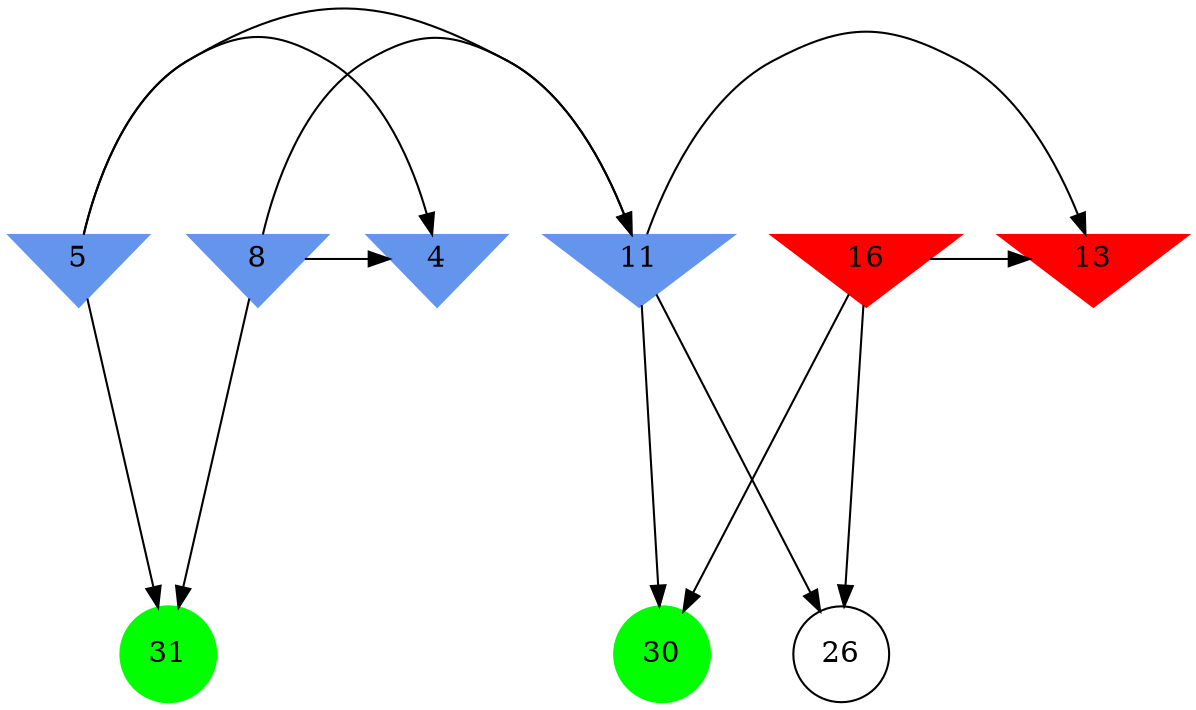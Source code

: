 digraph brain {
	ranksep=2.0;
	4 [shape=invtriangle,style=filled,color=cornflowerblue];
	5 [shape=invtriangle,style=filled,color=cornflowerblue];
	8 [shape=invtriangle,style=filled,color=cornflowerblue];
	11 [shape=invtriangle,style=filled,color=cornflowerblue];
	13 [shape=invtriangle,style=filled,color=red];
	16 [shape=invtriangle,style=filled,color=red];
	26 [shape=circle,color=black];
	30 [shape=circle,style=filled,color=green];
	31 [shape=circle,style=filled,color=green];
	5	->	31;
	5	->	4;
	5	->	11;
	8	->	31;
	8	->	4;
	8	->	11;
	16	->	26;
	16	->	13;
	16	->	30;
	11	->	26;
	11	->	13;
	11	->	30;
	{ rank=same; 4; 5; 8; 11; 13; 16; }
	{ rank=same; 26; }
	{ rank=same; 30; 31; }
}
